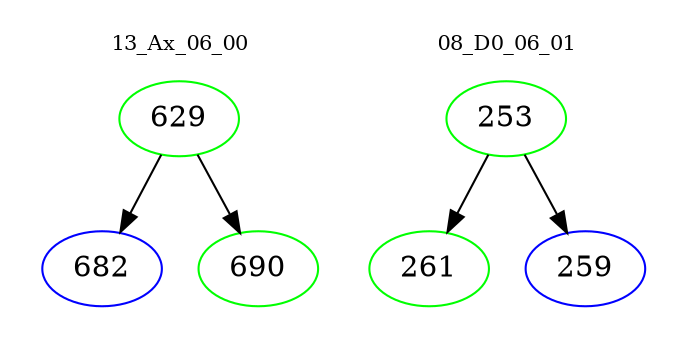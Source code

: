 digraph{
subgraph cluster_0 {
color = white
label = "13_Ax_06_00";
fontsize=10;
T0_629 [label="629", color="green"]
T0_629 -> T0_682 [color="black"]
T0_682 [label="682", color="blue"]
T0_629 -> T0_690 [color="black"]
T0_690 [label="690", color="green"]
}
subgraph cluster_1 {
color = white
label = "08_D0_06_01";
fontsize=10;
T1_253 [label="253", color="green"]
T1_253 -> T1_261 [color="black"]
T1_261 [label="261", color="green"]
T1_253 -> T1_259 [color="black"]
T1_259 [label="259", color="blue"]
}
}
